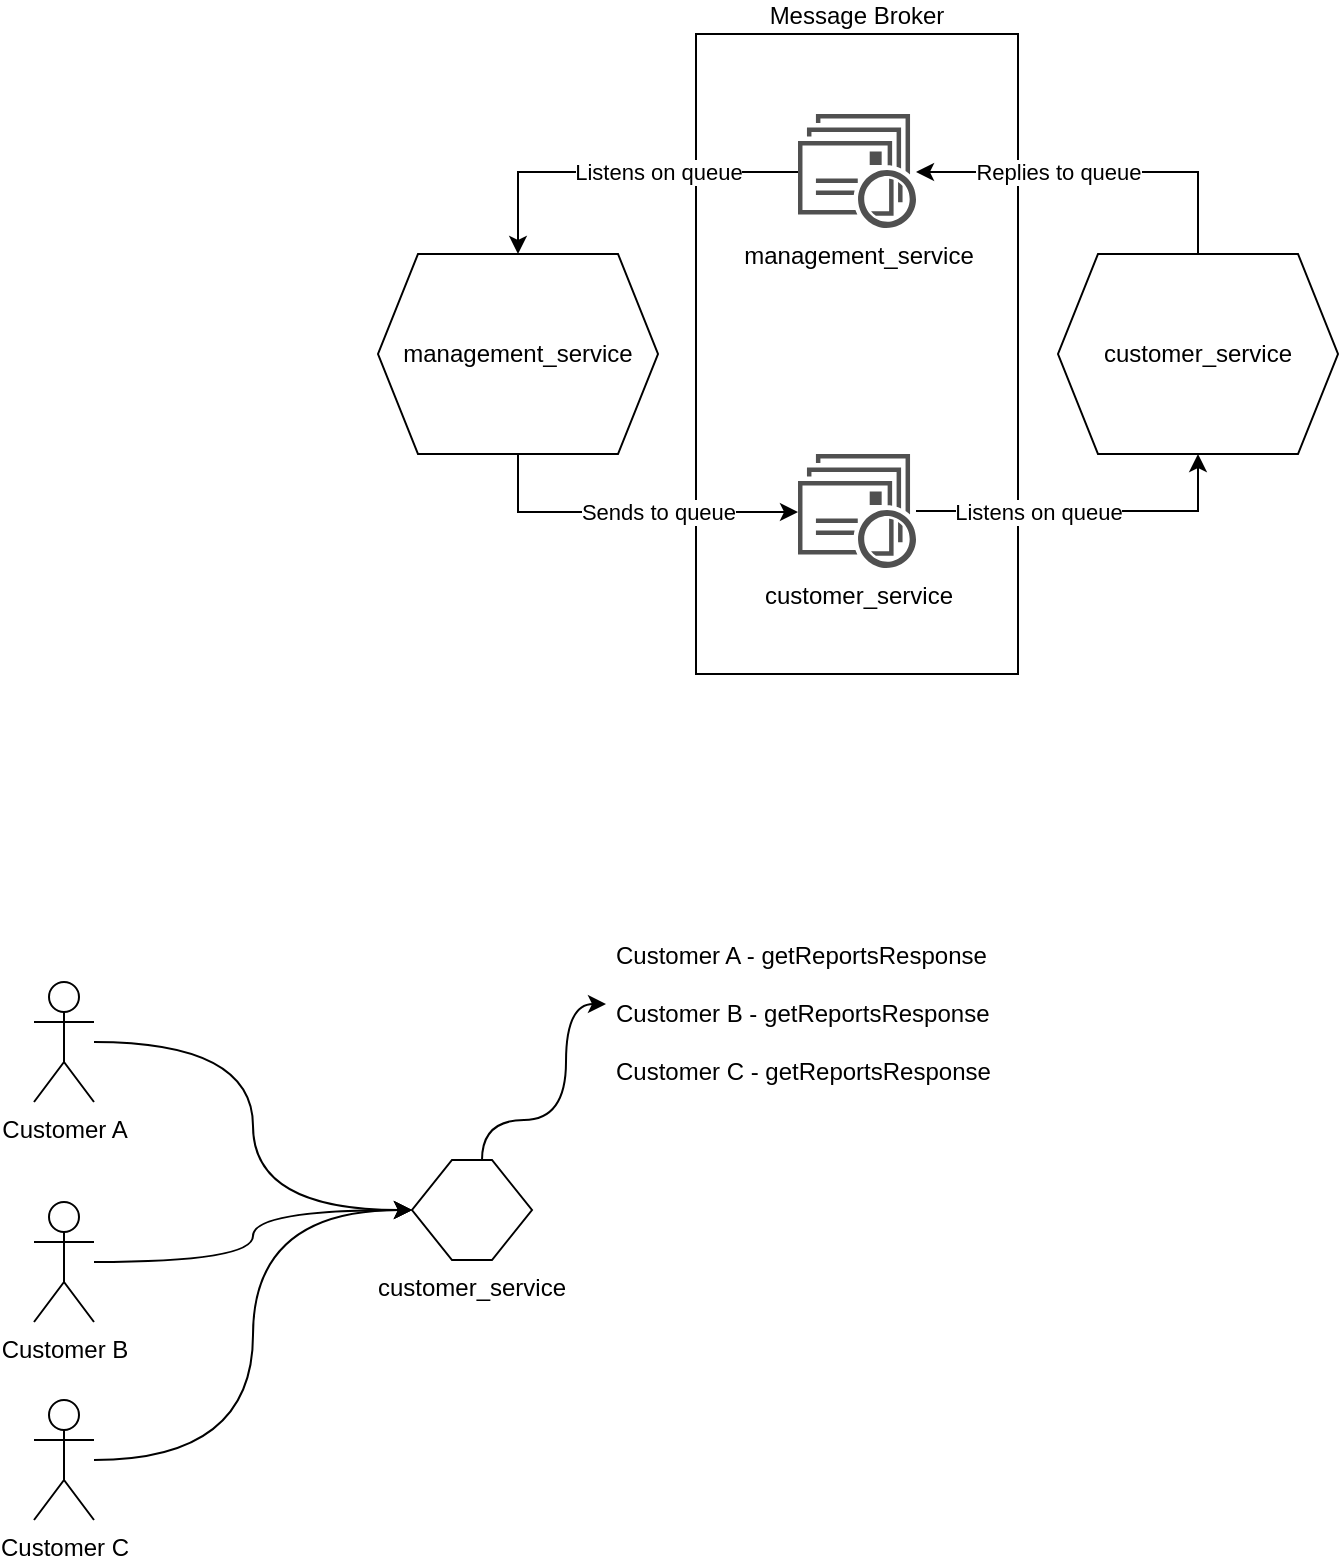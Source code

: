 <mxfile version="14.2.4" type="github">
  <diagram id="mQuOVDzupG6-awZ-pB9h" name="Page-1">
    <mxGraphModel dx="1613" dy="546" grid="0" gridSize="10" guides="1" tooltips="1" connect="1" arrows="1" fold="1" page="1" pageScale="1" pageWidth="827" pageHeight="1169" math="0" shadow="0">
      <root>
        <mxCell id="0" />
        <mxCell id="1" parent="0" />
        <mxCell id="1aIFwLi22QDupIKzZCro-10" value="Message Broker" style="rounded=0;whiteSpace=wrap;html=1;labelPosition=center;verticalLabelPosition=top;align=center;verticalAlign=bottom;" vertex="1" parent="1">
          <mxGeometry x="319" y="120" width="161" height="320" as="geometry" />
        </mxCell>
        <mxCell id="1aIFwLi22QDupIKzZCro-5" style="edgeStyle=orthogonalEdgeStyle;rounded=0;orthogonalLoop=1;jettySize=auto;html=1;startArrow=classic;startFill=1;endArrow=none;endFill=0;" edge="1" parent="1" source="1aIFwLi22QDupIKzZCro-2" target="1aIFwLi22QDupIKzZCro-4">
          <mxGeometry relative="1" as="geometry">
            <Array as="points">
              <mxPoint x="230" y="189" />
            </Array>
          </mxGeometry>
        </mxCell>
        <mxCell id="1aIFwLi22QDupIKzZCro-6" value="Listens on queue" style="edgeLabel;html=1;align=center;verticalAlign=middle;resizable=0;points=[];" vertex="1" connectable="0" parent="1aIFwLi22QDupIKzZCro-5">
          <mxGeometry x="0.448" y="1" relative="1" as="geometry">
            <mxPoint x="-20" y="0.5" as="offset" />
          </mxGeometry>
        </mxCell>
        <mxCell id="1aIFwLi22QDupIKzZCro-8" style="edgeStyle=orthogonalEdgeStyle;rounded=0;orthogonalLoop=1;jettySize=auto;html=1;startArrow=none;startFill=0;endArrow=classic;endFill=1;" edge="1" parent="1" source="1aIFwLi22QDupIKzZCro-2" target="1aIFwLi22QDupIKzZCro-7">
          <mxGeometry relative="1" as="geometry">
            <Array as="points">
              <mxPoint x="230" y="359" />
            </Array>
          </mxGeometry>
        </mxCell>
        <mxCell id="1aIFwLi22QDupIKzZCro-9" value="Sends to queue" style="edgeLabel;html=1;align=center;verticalAlign=middle;resizable=0;points=[];" vertex="1" connectable="0" parent="1aIFwLi22QDupIKzZCro-8">
          <mxGeometry x="0.325" y="3" relative="1" as="geometry">
            <mxPoint x="-13" y="2.5" as="offset" />
          </mxGeometry>
        </mxCell>
        <mxCell id="1aIFwLi22QDupIKzZCro-2" value="management_service" style="shape=hexagon;perimeter=hexagonPerimeter2;whiteSpace=wrap;html=1;fixedSize=1;" vertex="1" parent="1">
          <mxGeometry x="160" y="230" width="140" height="100" as="geometry" />
        </mxCell>
        <mxCell id="1aIFwLi22QDupIKzZCro-4" value="management_service" style="pointerEvents=1;shadow=0;dashed=0;html=1;strokeColor=none;fillColor=#505050;labelPosition=center;verticalLabelPosition=bottom;verticalAlign=top;outlineConnect=0;align=center;shape=mxgraph.office.communications.queue_viewer;" vertex="1" parent="1">
          <mxGeometry x="370" y="160" width="59" height="57" as="geometry" />
        </mxCell>
        <mxCell id="1aIFwLi22QDupIKzZCro-12" style="edgeStyle=orthogonalEdgeStyle;rounded=0;orthogonalLoop=1;jettySize=auto;html=1;entryX=0.5;entryY=1;entryDx=0;entryDy=0;startArrow=none;startFill=0;endArrow=classic;endFill=1;" edge="1" parent="1" source="1aIFwLi22QDupIKzZCro-7" target="1aIFwLi22QDupIKzZCro-11">
          <mxGeometry relative="1" as="geometry" />
        </mxCell>
        <mxCell id="1aIFwLi22QDupIKzZCro-13" value="Listens on queue" style="edgeLabel;html=1;align=center;verticalAlign=middle;resizable=0;points=[];" vertex="1" connectable="0" parent="1aIFwLi22QDupIKzZCro-12">
          <mxGeometry x="0.156" y="-1" relative="1" as="geometry">
            <mxPoint x="-37" y="-1" as="offset" />
          </mxGeometry>
        </mxCell>
        <mxCell id="1aIFwLi22QDupIKzZCro-7" value="customer_service" style="pointerEvents=1;shadow=0;dashed=0;html=1;strokeColor=none;fillColor=#505050;labelPosition=center;verticalLabelPosition=bottom;verticalAlign=top;outlineConnect=0;align=center;shape=mxgraph.office.communications.queue_viewer;" vertex="1" parent="1">
          <mxGeometry x="370" y="330" width="59" height="57" as="geometry" />
        </mxCell>
        <mxCell id="1aIFwLi22QDupIKzZCro-14" style="edgeStyle=orthogonalEdgeStyle;rounded=0;orthogonalLoop=1;jettySize=auto;html=1;startArrow=none;startFill=0;endArrow=classic;endFill=1;" edge="1" parent="1" source="1aIFwLi22QDupIKzZCro-11" target="1aIFwLi22QDupIKzZCro-4">
          <mxGeometry relative="1" as="geometry">
            <Array as="points">
              <mxPoint x="570" y="189" />
            </Array>
          </mxGeometry>
        </mxCell>
        <mxCell id="1aIFwLi22QDupIKzZCro-15" value="Replies to queue" style="edgeLabel;html=1;align=center;verticalAlign=middle;resizable=0;points=[];" vertex="1" connectable="0" parent="1aIFwLi22QDupIKzZCro-14">
          <mxGeometry x="0.363" y="-2" relative="1" as="geometry">
            <mxPoint x="13" y="1.5" as="offset" />
          </mxGeometry>
        </mxCell>
        <mxCell id="1aIFwLi22QDupIKzZCro-11" value="customer_service" style="shape=hexagon;perimeter=hexagonPerimeter2;whiteSpace=wrap;html=1;fixedSize=1;" vertex="1" parent="1">
          <mxGeometry x="500" y="230" width="140" height="100" as="geometry" />
        </mxCell>
        <mxCell id="1aIFwLi22QDupIKzZCro-62" style="edgeStyle=orthogonalEdgeStyle;curved=1;orthogonalLoop=1;jettySize=auto;html=1;entryX=0;entryY=0.5;entryDx=0;entryDy=0;startArrow=none;startFill=0;endArrow=classic;endFill=1;strokeColor=#000000;" edge="1" parent="1" source="1aIFwLi22QDupIKzZCro-36" target="1aIFwLi22QDupIKzZCro-61">
          <mxGeometry relative="1" as="geometry">
            <Array as="points">
              <mxPoint x="212" y="663" />
              <mxPoint x="254" y="663" />
              <mxPoint x="254" y="605" />
            </Array>
          </mxGeometry>
        </mxCell>
        <mxCell id="1aIFwLi22QDupIKzZCro-36" value="customer_service" style="shape=hexagon;perimeter=hexagonPerimeter2;whiteSpace=wrap;html=1;fixedSize=1;labelPosition=center;verticalLabelPosition=bottom;align=center;verticalAlign=top;" vertex="1" parent="1">
          <mxGeometry x="177" y="683" width="60" height="50" as="geometry" />
        </mxCell>
        <mxCell id="1aIFwLi22QDupIKzZCro-57" style="edgeStyle=orthogonalEdgeStyle;orthogonalLoop=1;jettySize=auto;html=1;entryX=0;entryY=0.5;entryDx=0;entryDy=0;startArrow=none;startFill=0;endArrow=classic;endFill=1;curved=1;" edge="1" parent="1" source="1aIFwLi22QDupIKzZCro-37" target="1aIFwLi22QDupIKzZCro-36">
          <mxGeometry relative="1" as="geometry" />
        </mxCell>
        <mxCell id="1aIFwLi22QDupIKzZCro-37" value="Customer A" style="shape=umlActor;verticalLabelPosition=bottom;verticalAlign=top;html=1;outlineConnect=0;" vertex="1" parent="1">
          <mxGeometry x="-12" y="594" width="30" height="60" as="geometry" />
        </mxCell>
        <mxCell id="1aIFwLi22QDupIKzZCro-59" style="edgeStyle=orthogonalEdgeStyle;curved=1;orthogonalLoop=1;jettySize=auto;html=1;startArrow=none;startFill=0;endArrow=classic;endFill=1;strokeColor=#000000;" edge="1" parent="1" source="1aIFwLi22QDupIKzZCro-52" target="1aIFwLi22QDupIKzZCro-36">
          <mxGeometry relative="1" as="geometry" />
        </mxCell>
        <mxCell id="1aIFwLi22QDupIKzZCro-52" value="Customer B" style="shape=umlActor;verticalLabelPosition=bottom;verticalAlign=top;html=1;outlineConnect=0;" vertex="1" parent="1">
          <mxGeometry x="-12" y="704" width="30" height="60" as="geometry" />
        </mxCell>
        <mxCell id="1aIFwLi22QDupIKzZCro-60" style="edgeStyle=orthogonalEdgeStyle;curved=1;orthogonalLoop=1;jettySize=auto;html=1;entryX=0;entryY=0.5;entryDx=0;entryDy=0;startArrow=none;startFill=0;endArrow=classic;endFill=1;strokeColor=#000000;" edge="1" parent="1" source="1aIFwLi22QDupIKzZCro-55" target="1aIFwLi22QDupIKzZCro-36">
          <mxGeometry relative="1" as="geometry" />
        </mxCell>
        <mxCell id="1aIFwLi22QDupIKzZCro-55" value="Customer C" style="shape=umlActor;verticalLabelPosition=bottom;verticalAlign=top;html=1;outlineConnect=0;" vertex="1" parent="1">
          <mxGeometry x="-12" y="803" width="30" height="60" as="geometry" />
        </mxCell>
        <mxCell id="1aIFwLi22QDupIKzZCro-61" value="&lt;h1&gt;&lt;span style=&quot;font-size: 12px ; font-weight: normal&quot;&gt;Customer A - getReportsResponse&lt;br&gt;Customer B - getReportsResponse&lt;br&gt;Customer C - getReportsResponse&lt;/span&gt;&lt;/h1&gt;" style="text;html=1;strokeColor=none;fillColor=none;spacing=5;spacingTop=-20;whiteSpace=wrap;overflow=hidden;rounded=0;" vertex="1" parent="1">
          <mxGeometry x="274" y="557" width="199" height="96" as="geometry" />
        </mxCell>
      </root>
    </mxGraphModel>
  </diagram>
</mxfile>
